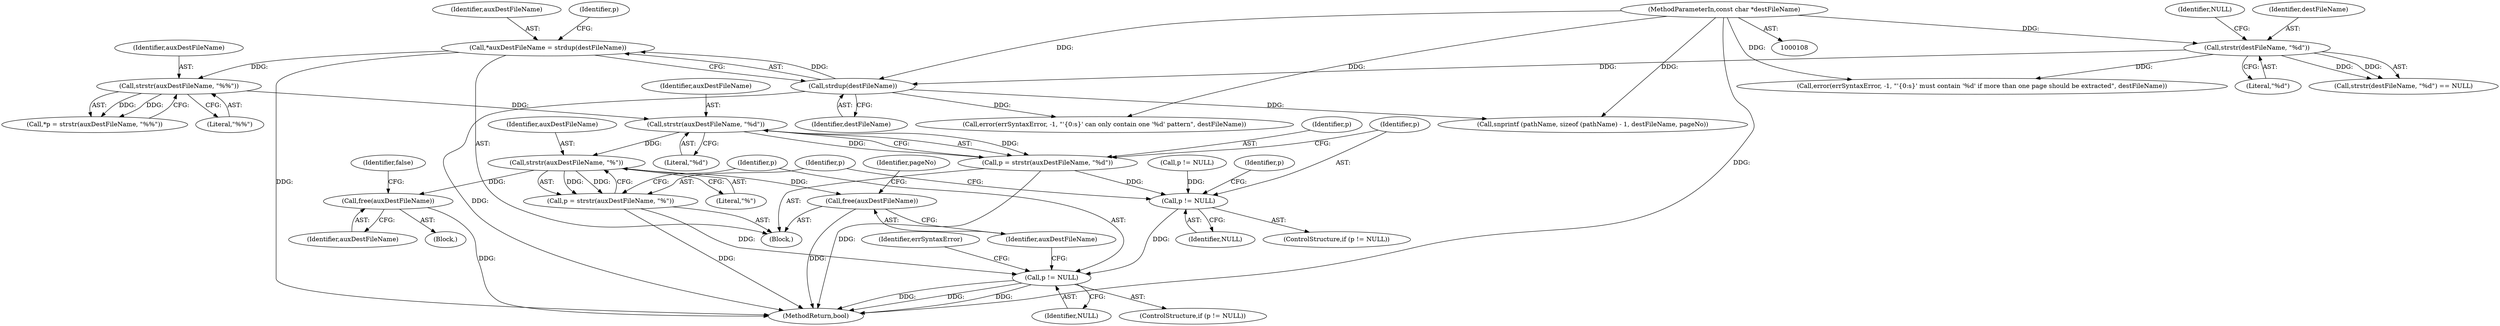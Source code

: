 digraph "0_poppler_61f79b8447c3ac8ab5a26e79e0c28053ffdccf75@API" {
"1000220" [label="(Call,strstr(auxDestFileName, \"%d\"))"];
"1000195" [label="(Call,strstr(auxDestFileName, \"%%\"))"];
"1000188" [label="(Call,*auxDestFileName = strdup(destFileName))"];
"1000190" [label="(Call,strdup(destFileName))"];
"1000174" [label="(Call,strstr(destFileName, \"%d\"))"];
"1000110" [label="(MethodParameterIn,const char *destFileName)"];
"1000218" [label="(Call,p = strstr(auxDestFileName, \"%d\"))"];
"1000224" [label="(Call,p != NULL)"];
"1000238" [label="(Call,p != NULL)"];
"1000234" [label="(Call,strstr(auxDestFileName, \"%\"))"];
"1000232" [label="(Call,p = strstr(auxDestFileName, \"%\"))"];
"1000248" [label="(Call,free(auxDestFileName))"];
"1000252" [label="(Call,free(auxDestFileName))"];
"1000193" [label="(Call,*p = strstr(auxDestFileName, \"%%\"))"];
"1000241" [label="(Block,)"];
"1000195" [label="(Call,strstr(auxDestFileName, \"%%\"))"];
"1000223" [label="(ControlStructure,if (p != NULL))"];
"1000110" [label="(MethodParameterIn,const char *destFileName)"];
"1000236" [label="(Literal,\"%\")"];
"1000230" [label="(Identifier,p)"];
"1000179" [label="(Call,error(errSyntaxError, -1, \"'{0:s}' must contain '%d' if more than one page should be extracted\", destFileName))"];
"1000233" [label="(Identifier,p)"];
"1000225" [label="(Identifier,p)"];
"1000239" [label="(Identifier,p)"];
"1000232" [label="(Call,p = strstr(auxDestFileName, \"%\"))"];
"1000234" [label="(Call,strstr(auxDestFileName, \"%\"))"];
"1000218" [label="(Call,p = strstr(auxDestFileName, \"%d\"))"];
"1000177" [label="(Identifier,NULL)"];
"1000221" [label="(Identifier,auxDestFileName)"];
"1000251" [label="(Identifier,false)"];
"1000265" [label="(Call,snprintf (pathName, sizeof (pathName) - 1, destFileName, pageNo))"];
"1000196" [label="(Identifier,auxDestFileName)"];
"1000248" [label="(Call,free(auxDestFileName))"];
"1000242" [label="(Call,error(errSyntaxError, -1, \"'{0:s}' can only contain one '%d' pattern\", destFileName))"];
"1000194" [label="(Identifier,p)"];
"1000175" [label="(Identifier,destFileName)"];
"1000220" [label="(Call,strstr(auxDestFileName, \"%d\"))"];
"1000219" [label="(Identifier,p)"];
"1000176" [label="(Literal,\"%d\")"];
"1000238" [label="(Call,p != NULL)"];
"1000235" [label="(Identifier,auxDestFileName)"];
"1000199" [label="(Call,p != NULL)"];
"1000111" [label="(Block,)"];
"1000174" [label="(Call,strstr(destFileName, \"%d\"))"];
"1000253" [label="(Identifier,auxDestFileName)"];
"1000188" [label="(Call,*auxDestFileName = strdup(destFileName))"];
"1000197" [label="(Literal,\"%%\")"];
"1000249" [label="(Identifier,auxDestFileName)"];
"1000237" [label="(ControlStructure,if (p != NULL))"];
"1000315" [label="(MethodReturn,bool)"];
"1000226" [label="(Identifier,NULL)"];
"1000224" [label="(Call,p != NULL)"];
"1000252" [label="(Call,free(auxDestFileName))"];
"1000243" [label="(Identifier,errSyntaxError)"];
"1000257" [label="(Identifier,pageNo)"];
"1000189" [label="(Identifier,auxDestFileName)"];
"1000191" [label="(Identifier,destFileName)"];
"1000240" [label="(Identifier,NULL)"];
"1000173" [label="(Call,strstr(destFileName, \"%d\") == NULL)"];
"1000190" [label="(Call,strdup(destFileName))"];
"1000222" [label="(Literal,\"%d\")"];
"1000220" -> "1000218"  [label="AST: "];
"1000220" -> "1000222"  [label="CFG: "];
"1000221" -> "1000220"  [label="AST: "];
"1000222" -> "1000220"  [label="AST: "];
"1000218" -> "1000220"  [label="CFG: "];
"1000220" -> "1000218"  [label="DDG: "];
"1000220" -> "1000218"  [label="DDG: "];
"1000195" -> "1000220"  [label="DDG: "];
"1000220" -> "1000234"  [label="DDG: "];
"1000195" -> "1000193"  [label="AST: "];
"1000195" -> "1000197"  [label="CFG: "];
"1000196" -> "1000195"  [label="AST: "];
"1000197" -> "1000195"  [label="AST: "];
"1000193" -> "1000195"  [label="CFG: "];
"1000195" -> "1000193"  [label="DDG: "];
"1000195" -> "1000193"  [label="DDG: "];
"1000188" -> "1000195"  [label="DDG: "];
"1000188" -> "1000111"  [label="AST: "];
"1000188" -> "1000190"  [label="CFG: "];
"1000189" -> "1000188"  [label="AST: "];
"1000190" -> "1000188"  [label="AST: "];
"1000194" -> "1000188"  [label="CFG: "];
"1000188" -> "1000315"  [label="DDG: "];
"1000190" -> "1000188"  [label="DDG: "];
"1000190" -> "1000191"  [label="CFG: "];
"1000191" -> "1000190"  [label="AST: "];
"1000190" -> "1000315"  [label="DDG: "];
"1000174" -> "1000190"  [label="DDG: "];
"1000110" -> "1000190"  [label="DDG: "];
"1000190" -> "1000242"  [label="DDG: "];
"1000190" -> "1000265"  [label="DDG: "];
"1000174" -> "1000173"  [label="AST: "];
"1000174" -> "1000176"  [label="CFG: "];
"1000175" -> "1000174"  [label="AST: "];
"1000176" -> "1000174"  [label="AST: "];
"1000177" -> "1000174"  [label="CFG: "];
"1000174" -> "1000173"  [label="DDG: "];
"1000174" -> "1000173"  [label="DDG: "];
"1000110" -> "1000174"  [label="DDG: "];
"1000174" -> "1000179"  [label="DDG: "];
"1000110" -> "1000108"  [label="AST: "];
"1000110" -> "1000315"  [label="DDG: "];
"1000110" -> "1000179"  [label="DDG: "];
"1000110" -> "1000242"  [label="DDG: "];
"1000110" -> "1000265"  [label="DDG: "];
"1000218" -> "1000111"  [label="AST: "];
"1000219" -> "1000218"  [label="AST: "];
"1000225" -> "1000218"  [label="CFG: "];
"1000218" -> "1000315"  [label="DDG: "];
"1000218" -> "1000224"  [label="DDG: "];
"1000224" -> "1000223"  [label="AST: "];
"1000224" -> "1000226"  [label="CFG: "];
"1000225" -> "1000224"  [label="AST: "];
"1000226" -> "1000224"  [label="AST: "];
"1000230" -> "1000224"  [label="CFG: "];
"1000233" -> "1000224"  [label="CFG: "];
"1000199" -> "1000224"  [label="DDG: "];
"1000224" -> "1000238"  [label="DDG: "];
"1000238" -> "1000237"  [label="AST: "];
"1000238" -> "1000240"  [label="CFG: "];
"1000239" -> "1000238"  [label="AST: "];
"1000240" -> "1000238"  [label="AST: "];
"1000243" -> "1000238"  [label="CFG: "];
"1000253" -> "1000238"  [label="CFG: "];
"1000238" -> "1000315"  [label="DDG: "];
"1000238" -> "1000315"  [label="DDG: "];
"1000238" -> "1000315"  [label="DDG: "];
"1000232" -> "1000238"  [label="DDG: "];
"1000234" -> "1000232"  [label="AST: "];
"1000234" -> "1000236"  [label="CFG: "];
"1000235" -> "1000234"  [label="AST: "];
"1000236" -> "1000234"  [label="AST: "];
"1000232" -> "1000234"  [label="CFG: "];
"1000234" -> "1000232"  [label="DDG: "];
"1000234" -> "1000232"  [label="DDG: "];
"1000234" -> "1000248"  [label="DDG: "];
"1000234" -> "1000252"  [label="DDG: "];
"1000232" -> "1000111"  [label="AST: "];
"1000233" -> "1000232"  [label="AST: "];
"1000239" -> "1000232"  [label="CFG: "];
"1000232" -> "1000315"  [label="DDG: "];
"1000248" -> "1000241"  [label="AST: "];
"1000248" -> "1000249"  [label="CFG: "];
"1000249" -> "1000248"  [label="AST: "];
"1000251" -> "1000248"  [label="CFG: "];
"1000248" -> "1000315"  [label="DDG: "];
"1000252" -> "1000111"  [label="AST: "];
"1000252" -> "1000253"  [label="CFG: "];
"1000253" -> "1000252"  [label="AST: "];
"1000257" -> "1000252"  [label="CFG: "];
"1000252" -> "1000315"  [label="DDG: "];
}
